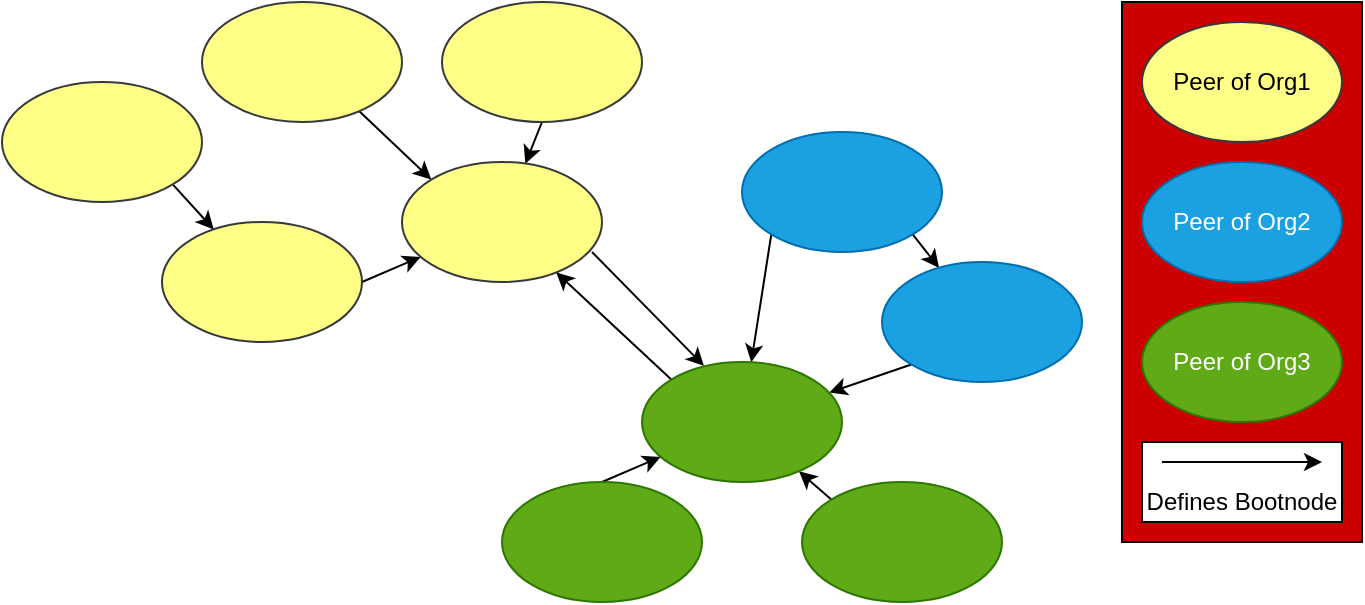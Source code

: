 <mxfile version="14.4.2" type="device"><diagram id="oZ5ZWa2uqxMP0R5aTzgB" name="Page-1"><mxGraphModel dx="2062" dy="1052" grid="1" gridSize="10" guides="1" tooltips="1" connect="1" arrows="1" fold="1" page="1" pageScale="1" pageWidth="827" pageHeight="1169" math="0" shadow="0"><root><mxCell id="0"/><mxCell id="1" parent="0"/><mxCell id="g81x7ORyGu0ALBJWYg70-2" value="" style="rounded=0;whiteSpace=wrap;html=1;fillColor=#CC0000;" vertex="1" parent="1"><mxGeometry x="560" width="120" height="270" as="geometry"/></mxCell><mxCell id="g81x7ORyGu0ALBJWYg70-3" value="Peer of Org1" style="ellipse;whiteSpace=wrap;html=1;fillColor=#ffff88;strokeColor=#36393d;" vertex="1" parent="1"><mxGeometry x="570" y="10" width="100" height="60" as="geometry"/></mxCell><mxCell id="g81x7ORyGu0ALBJWYg70-4" value="Peer of Org2" style="ellipse;whiteSpace=wrap;html=1;fillColor=#1ba1e2;strokeColor=#006EAF;fontColor=#ffffff;" vertex="1" parent="1"><mxGeometry x="570" y="80" width="100" height="60" as="geometry"/></mxCell><mxCell id="g81x7ORyGu0ALBJWYg70-5" value="Peer of Org3" style="ellipse;whiteSpace=wrap;html=1;fillColor=#60a917;strokeColor=#2D7600;fontColor=#ffffff;" vertex="1" parent="1"><mxGeometry x="570" y="150" width="100" height="60" as="geometry"/></mxCell><mxCell id="g81x7ORyGu0ALBJWYg70-7" value="" style="rounded=0;whiteSpace=wrap;html=1;" vertex="1" parent="1"><mxGeometry x="570" y="220" width="100" height="40" as="geometry"/></mxCell><mxCell id="g81x7ORyGu0ALBJWYg70-9" value="" style="endArrow=classic;html=1;" edge="1" parent="1"><mxGeometry width="50" height="50" relative="1" as="geometry"><mxPoint x="580" y="230" as="sourcePoint"/><mxPoint x="660" y="230" as="targetPoint"/></mxGeometry></mxCell><mxCell id="g81x7ORyGu0ALBJWYg70-10" value="Defines Bootnode" style="text;html=1;strokeColor=none;fillColor=none;align=center;verticalAlign=middle;whiteSpace=wrap;rounded=0;" vertex="1" parent="1"><mxGeometry x="570" y="240" width="100" height="20" as="geometry"/></mxCell><mxCell id="g81x7ORyGu0ALBJWYg70-39" style="edgeStyle=none;rounded=0;orthogonalLoop=1;jettySize=auto;html=1;exitX=0.78;exitY=0.9;exitDx=0;exitDy=0;exitPerimeter=0;entryX=0;entryY=0;entryDx=0;entryDy=0;" edge="1" parent="1" source="g81x7ORyGu0ALBJWYg70-12" target="g81x7ORyGu0ALBJWYg70-15"><mxGeometry relative="1" as="geometry"/></mxCell><mxCell id="g81x7ORyGu0ALBJWYg70-12" value="" style="ellipse;whiteSpace=wrap;html=1;fillColor=#ffff88;strokeColor=#36393d;" vertex="1" parent="1"><mxGeometry x="100" width="100" height="60" as="geometry"/></mxCell><mxCell id="g81x7ORyGu0ALBJWYg70-38" style="edgeStyle=none;rounded=0;orthogonalLoop=1;jettySize=auto;html=1;exitX=0.5;exitY=1;exitDx=0;exitDy=0;" edge="1" parent="1" source="g81x7ORyGu0ALBJWYg70-13" target="g81x7ORyGu0ALBJWYg70-15"><mxGeometry relative="1" as="geometry"/></mxCell><mxCell id="g81x7ORyGu0ALBJWYg70-13" value="" style="ellipse;whiteSpace=wrap;html=1;fillColor=#ffff88;strokeColor=#36393d;" vertex="1" parent="1"><mxGeometry x="220" width="100" height="60" as="geometry"/></mxCell><mxCell id="g81x7ORyGu0ALBJWYg70-24" style="edgeStyle=none;rounded=0;orthogonalLoop=1;jettySize=auto;html=1;exitX=1;exitY=1;exitDx=0;exitDy=0;" edge="1" parent="1" source="g81x7ORyGu0ALBJWYg70-14" target="g81x7ORyGu0ALBJWYg70-16"><mxGeometry relative="1" as="geometry"/></mxCell><mxCell id="g81x7ORyGu0ALBJWYg70-14" value="" style="ellipse;whiteSpace=wrap;html=1;fillColor=#ffff88;strokeColor=#36393d;" vertex="1" parent="1"><mxGeometry y="40" width="100" height="60" as="geometry"/></mxCell><mxCell id="g81x7ORyGu0ALBJWYg70-41" style="edgeStyle=none;rounded=0;orthogonalLoop=1;jettySize=auto;html=1;exitX=0.95;exitY=0.75;exitDx=0;exitDy=0;exitPerimeter=0;entryX=0.31;entryY=0.033;entryDx=0;entryDy=0;entryPerimeter=0;" edge="1" parent="1" source="g81x7ORyGu0ALBJWYg70-15" target="g81x7ORyGu0ALBJWYg70-20"><mxGeometry relative="1" as="geometry"/></mxCell><mxCell id="g81x7ORyGu0ALBJWYg70-15" value="" style="ellipse;whiteSpace=wrap;html=1;fillColor=#ffff88;strokeColor=#36393d;" vertex="1" parent="1"><mxGeometry x="200" y="80" width="100" height="60" as="geometry"/></mxCell><mxCell id="g81x7ORyGu0ALBJWYg70-25" style="edgeStyle=none;rounded=0;orthogonalLoop=1;jettySize=auto;html=1;exitX=1;exitY=0.5;exitDx=0;exitDy=0;" edge="1" parent="1" source="g81x7ORyGu0ALBJWYg70-16" target="g81x7ORyGu0ALBJWYg70-15"><mxGeometry relative="1" as="geometry"/></mxCell><mxCell id="g81x7ORyGu0ALBJWYg70-16" value="" style="ellipse;whiteSpace=wrap;html=1;fillColor=#ffff88;strokeColor=#36393d;" vertex="1" parent="1"><mxGeometry x="80" y="110" width="100" height="60" as="geometry"/></mxCell><mxCell id="g81x7ORyGu0ALBJWYg70-33" style="edgeStyle=none;rounded=0;orthogonalLoop=1;jettySize=auto;html=1;exitX=0;exitY=1;exitDx=0;exitDy=0;" edge="1" parent="1" source="g81x7ORyGu0ALBJWYg70-17" target="g81x7ORyGu0ALBJWYg70-20"><mxGeometry relative="1" as="geometry"/></mxCell><mxCell id="g81x7ORyGu0ALBJWYg70-40" style="edgeStyle=none;rounded=0;orthogonalLoop=1;jettySize=auto;html=1;exitX=1;exitY=1;exitDx=0;exitDy=0;" edge="1" parent="1" source="g81x7ORyGu0ALBJWYg70-17" target="g81x7ORyGu0ALBJWYg70-18"><mxGeometry relative="1" as="geometry"/></mxCell><mxCell id="g81x7ORyGu0ALBJWYg70-17" value="" style="ellipse;whiteSpace=wrap;html=1;fillColor=#1ba1e2;strokeColor=#006EAF;fontColor=#ffffff;" vertex="1" parent="1"><mxGeometry x="370" y="65" width="100" height="60" as="geometry"/></mxCell><mxCell id="g81x7ORyGu0ALBJWYg70-34" style="edgeStyle=none;rounded=0;orthogonalLoop=1;jettySize=auto;html=1;exitX=0;exitY=1;exitDx=0;exitDy=0;" edge="1" parent="1" source="g81x7ORyGu0ALBJWYg70-18" target="g81x7ORyGu0ALBJWYg70-20"><mxGeometry relative="1" as="geometry"/></mxCell><mxCell id="g81x7ORyGu0ALBJWYg70-18" value="" style="ellipse;whiteSpace=wrap;html=1;fillColor=#1ba1e2;strokeColor=#006EAF;fontColor=#ffffff;" vertex="1" parent="1"><mxGeometry x="440" y="130" width="100" height="60" as="geometry"/></mxCell><mxCell id="g81x7ORyGu0ALBJWYg70-35" style="edgeStyle=none;rounded=0;orthogonalLoop=1;jettySize=auto;html=1;exitX=0;exitY=0;exitDx=0;exitDy=0;" edge="1" parent="1" source="g81x7ORyGu0ALBJWYg70-19" target="g81x7ORyGu0ALBJWYg70-20"><mxGeometry relative="1" as="geometry"/></mxCell><mxCell id="g81x7ORyGu0ALBJWYg70-19" value="" style="ellipse;whiteSpace=wrap;html=1;fillColor=#60a917;strokeColor=#2D7600;fontColor=#ffffff;" vertex="1" parent="1"><mxGeometry x="400" y="240" width="100" height="60" as="geometry"/></mxCell><mxCell id="g81x7ORyGu0ALBJWYg70-37" style="edgeStyle=none;rounded=0;orthogonalLoop=1;jettySize=auto;html=1;exitX=0;exitY=0;exitDx=0;exitDy=0;" edge="1" parent="1" source="g81x7ORyGu0ALBJWYg70-20" target="g81x7ORyGu0ALBJWYg70-15"><mxGeometry relative="1" as="geometry"/></mxCell><mxCell id="g81x7ORyGu0ALBJWYg70-20" value="" style="ellipse;whiteSpace=wrap;html=1;fillColor=#60a917;strokeColor=#2D7600;fontColor=#ffffff;" vertex="1" parent="1"><mxGeometry x="320" y="180" width="100" height="60" as="geometry"/></mxCell><mxCell id="g81x7ORyGu0ALBJWYg70-36" style="edgeStyle=none;rounded=0;orthogonalLoop=1;jettySize=auto;html=1;exitX=0.5;exitY=0;exitDx=0;exitDy=0;" edge="1" parent="1" source="g81x7ORyGu0ALBJWYg70-21" target="g81x7ORyGu0ALBJWYg70-20"><mxGeometry relative="1" as="geometry"/></mxCell><mxCell id="g81x7ORyGu0ALBJWYg70-21" value="" style="ellipse;whiteSpace=wrap;html=1;fillColor=#60a917;strokeColor=#2D7600;fontColor=#ffffff;" vertex="1" parent="1"><mxGeometry x="250" y="240" width="100" height="60" as="geometry"/></mxCell></root></mxGraphModel></diagram></mxfile>